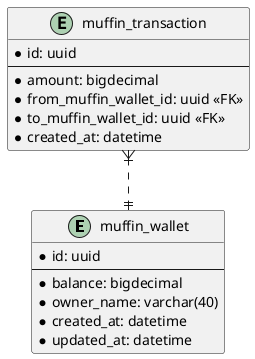 @startuml E/R

entity muffin_wallet {
    * id: uuid
    --
    * balance: bigdecimal
    * owner_name: varchar(40)
    * created_at: datetime
    * updated_at: datetime
}

entity muffin_transaction {
    * id: uuid
    --
    * amount: bigdecimal
    * from_muffin_wallet_id: uuid <<FK>>
    * to_muffin_wallet_id: uuid <<FK>>
    * created_at: datetime
}

muffin_transaction }|..|| muffin_wallet
@enduml